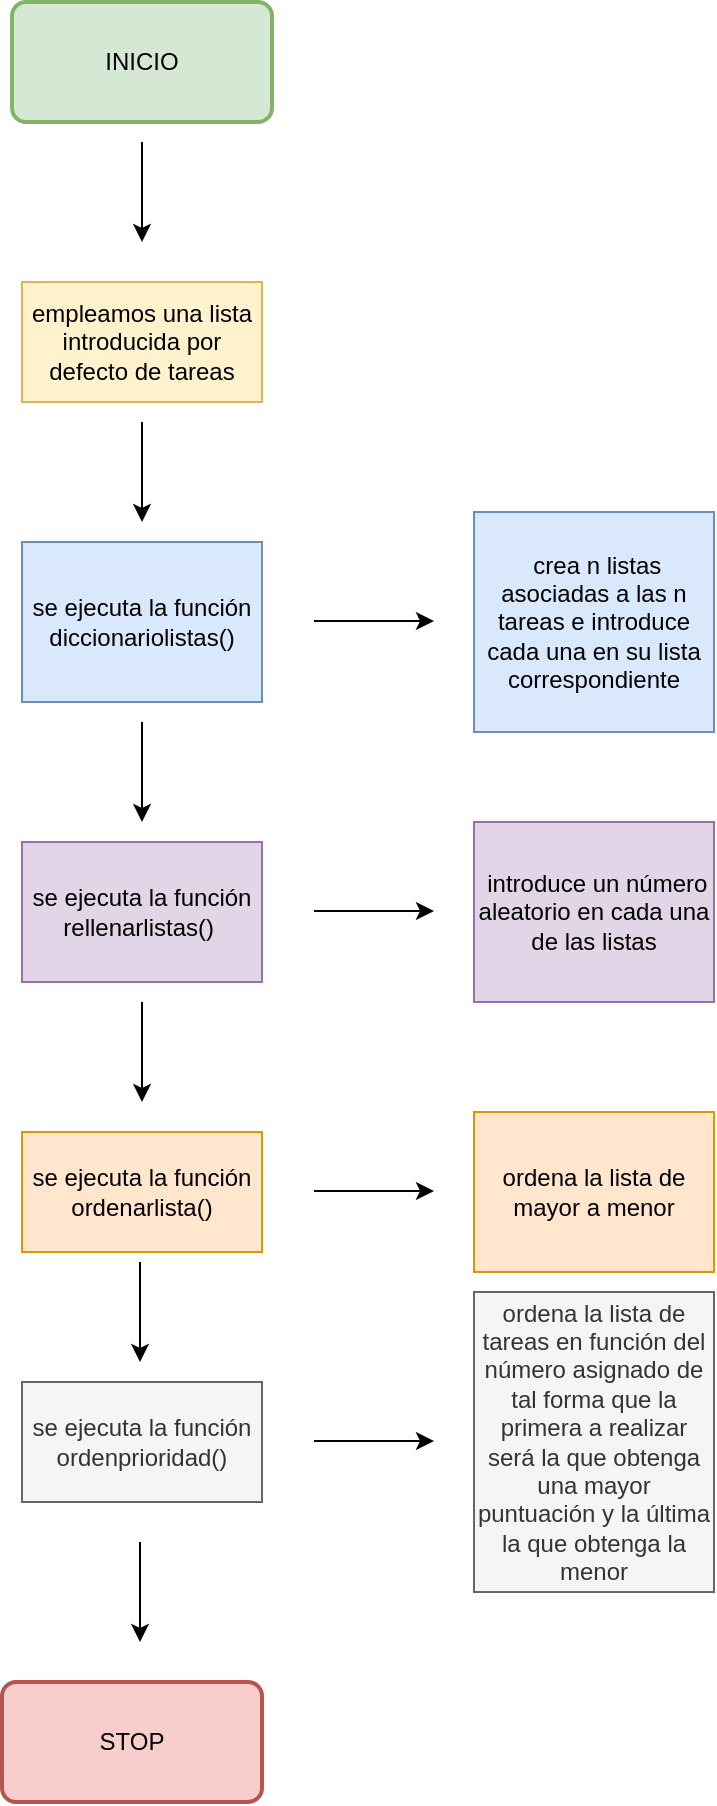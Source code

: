 <mxfile version="17.1.1" type="github">
  <diagram id="yspbGjNOcKUC7mXEu4Fz" name="Page-1">
    <mxGraphModel dx="1234" dy="690" grid="1" gridSize="10" guides="1" tooltips="1" connect="1" arrows="1" fold="1" page="1" pageScale="1" pageWidth="827" pageHeight="1169" background="#FFFFFF" math="0" shadow="0">
      <root>
        <mxCell id="0" />
        <mxCell id="1" parent="0" />
        <mxCell id="-h5A-fP0mDe0jfj-ouIc-1" value="INICIO" style="rounded=1;whiteSpace=wrap;html=1;absoluteArcSize=1;arcSize=14;strokeWidth=2;fillColor=#d5e8d4;strokeColor=#82b366;" parent="1" vertex="1">
          <mxGeometry x="349" y="80" width="130" height="60" as="geometry" />
        </mxCell>
        <mxCell id="tzBprVMu0rsq22Th-5v--1" value="" style="endArrow=classic;html=1;rounded=0;" parent="1" edge="1">
          <mxGeometry width="50" height="50" relative="1" as="geometry">
            <mxPoint x="414" y="150" as="sourcePoint" />
            <mxPoint x="414" y="200" as="targetPoint" />
          </mxGeometry>
        </mxCell>
        <mxCell id="tzBprVMu0rsq22Th-5v--2" value="empleamos una lista introducida por defecto de tareas" style="rounded=0;whiteSpace=wrap;html=1;fillColor=#fff2cc;strokeColor=#d6b656;" parent="1" vertex="1">
          <mxGeometry x="354" y="220" width="120" height="60" as="geometry" />
        </mxCell>
        <mxCell id="tzBprVMu0rsq22Th-5v--4" value="" style="endArrow=classic;html=1;rounded=0;" parent="1" edge="1">
          <mxGeometry width="50" height="50" relative="1" as="geometry">
            <mxPoint x="414" y="290" as="sourcePoint" />
            <mxPoint x="414" y="340" as="targetPoint" />
          </mxGeometry>
        </mxCell>
        <mxCell id="tzBprVMu0rsq22Th-5v--6" value="" style="endArrow=classic;html=1;rounded=0;" parent="1" edge="1">
          <mxGeometry width="50" height="50" relative="1" as="geometry">
            <mxPoint x="414" y="440" as="sourcePoint" />
            <mxPoint x="414" y="490" as="targetPoint" />
          </mxGeometry>
        </mxCell>
        <mxCell id="tzBprVMu0rsq22Th-5v--9" value="se ejecuta la función diccionariolistas()" style="rounded=0;whiteSpace=wrap;html=1;fillColor=#dae8fc;strokeColor=#6c8ebf;" parent="1" vertex="1">
          <mxGeometry x="354" y="350" width="120" height="80" as="geometry" />
        </mxCell>
        <mxCell id="tzBprVMu0rsq22Th-5v--10" value="se ejecuta la función rellenarlistas()&amp;nbsp;" style="rounded=0;whiteSpace=wrap;html=1;fillColor=#e1d5e7;strokeColor=#9673a6;" parent="1" vertex="1">
          <mxGeometry x="354" y="500" width="120" height="70" as="geometry" />
        </mxCell>
        <mxCell id="tzBprVMu0rsq22Th-5v--14" value="STOP" style="rounded=1;whiteSpace=wrap;html=1;absoluteArcSize=1;arcSize=14;strokeWidth=2;fillColor=#f8cecc;strokeColor=#b85450;" parent="1" vertex="1">
          <mxGeometry x="344" y="920" width="130" height="60" as="geometry" />
        </mxCell>
        <mxCell id="tzBprVMu0rsq22Th-5v--16" value="" style="endArrow=classic;html=1;rounded=0;" parent="1" edge="1">
          <mxGeometry width="50" height="50" relative="1" as="geometry">
            <mxPoint x="414" y="580" as="sourcePoint" />
            <mxPoint x="414" y="630" as="targetPoint" />
          </mxGeometry>
        </mxCell>
        <mxCell id="tzBprVMu0rsq22Th-5v--19" value="se ejecuta la función ordenarlista()" style="rounded=0;whiteSpace=wrap;html=1;fillColor=#ffe6cc;strokeColor=#d79b00;" parent="1" vertex="1">
          <mxGeometry x="354" y="645" width="120" height="60" as="geometry" />
        </mxCell>
        <mxCell id="tzBprVMu0rsq22Th-5v--23" value="" style="endArrow=classic;html=1;rounded=0;" parent="1" edge="1">
          <mxGeometry width="50" height="50" relative="1" as="geometry">
            <mxPoint x="413" y="710" as="sourcePoint" />
            <mxPoint x="413" y="760" as="targetPoint" />
          </mxGeometry>
        </mxCell>
        <mxCell id="MRD62c4sEKoeklS1uNX9-3" value="ordena la lista de mayor a menor" style="rounded=0;whiteSpace=wrap;html=1;fillColor=#ffe6cc;strokeColor=#d79b00;" parent="1" vertex="1">
          <mxGeometry x="580" y="635" width="120" height="80" as="geometry" />
        </mxCell>
        <mxCell id="MRD62c4sEKoeklS1uNX9-4" value="" style="endArrow=classic;html=1;rounded=0;" parent="1" edge="1">
          <mxGeometry width="50" height="50" relative="1" as="geometry">
            <mxPoint x="500" y="799.5" as="sourcePoint" />
            <mxPoint x="560" y="799.5" as="targetPoint" />
          </mxGeometry>
        </mxCell>
        <mxCell id="Q8UZjauzm7cb-xwzPNWY-1" value="&amp;nbsp;crea n listas asociadas a las n tareas e introduce cada una en su lista correspondiente" style="rounded=0;whiteSpace=wrap;html=1;fillColor=#dae8fc;strokeColor=#6c8ebf;" vertex="1" parent="1">
          <mxGeometry x="580" y="335" width="120" height="110" as="geometry" />
        </mxCell>
        <mxCell id="Q8UZjauzm7cb-xwzPNWY-2" value="" style="endArrow=classic;html=1;rounded=0;" edge="1" parent="1">
          <mxGeometry width="50" height="50" relative="1" as="geometry">
            <mxPoint x="500" y="534.5" as="sourcePoint" />
            <mxPoint x="560" y="534.5" as="targetPoint" />
          </mxGeometry>
        </mxCell>
        <mxCell id="Q8UZjauzm7cb-xwzPNWY-3" value="&amp;nbsp;introduce un número aleatorio en cada una de las listas" style="rounded=0;whiteSpace=wrap;html=1;fillColor=#e1d5e7;strokeColor=#9673a6;" vertex="1" parent="1">
          <mxGeometry x="580" y="490" width="120" height="90" as="geometry" />
        </mxCell>
        <mxCell id="Q8UZjauzm7cb-xwzPNWY-4" value="" style="endArrow=classic;html=1;rounded=0;" edge="1" parent="1">
          <mxGeometry width="50" height="50" relative="1" as="geometry">
            <mxPoint x="500" y="389.5" as="sourcePoint" />
            <mxPoint x="560" y="389.5" as="targetPoint" />
          </mxGeometry>
        </mxCell>
        <mxCell id="Q8UZjauzm7cb-xwzPNWY-5" value="" style="endArrow=classic;html=1;rounded=0;" edge="1" parent="1">
          <mxGeometry width="50" height="50" relative="1" as="geometry">
            <mxPoint x="413" y="850" as="sourcePoint" />
            <mxPoint x="413" y="900" as="targetPoint" />
            <Array as="points">
              <mxPoint x="413" y="890" />
            </Array>
          </mxGeometry>
        </mxCell>
        <mxCell id="Q8UZjauzm7cb-xwzPNWY-6" value="se ejecuta la función ordenprioridad()" style="rounded=0;whiteSpace=wrap;html=1;fillColor=#f5f5f5;strokeColor=#666666;fontColor=#333333;" vertex="1" parent="1">
          <mxGeometry x="354" y="770" width="120" height="60" as="geometry" />
        </mxCell>
        <mxCell id="Q8UZjauzm7cb-xwzPNWY-7" value="ordena la lista de tareas en función del número asignado de tal forma que la primera a realizar será la que obtenga una mayor puntuación y la última la que obtenga la menor" style="rounded=0;whiteSpace=wrap;html=1;fillColor=#f5f5f5;strokeColor=#666666;fontColor=#333333;" vertex="1" parent="1">
          <mxGeometry x="580" y="725" width="120" height="150" as="geometry" />
        </mxCell>
        <mxCell id="Q8UZjauzm7cb-xwzPNWY-8" value="" style="endArrow=classic;html=1;rounded=0;" edge="1" parent="1">
          <mxGeometry width="50" height="50" relative="1" as="geometry">
            <mxPoint x="500" y="674.5" as="sourcePoint" />
            <mxPoint x="560" y="674.5" as="targetPoint" />
          </mxGeometry>
        </mxCell>
      </root>
    </mxGraphModel>
  </diagram>
</mxfile>
